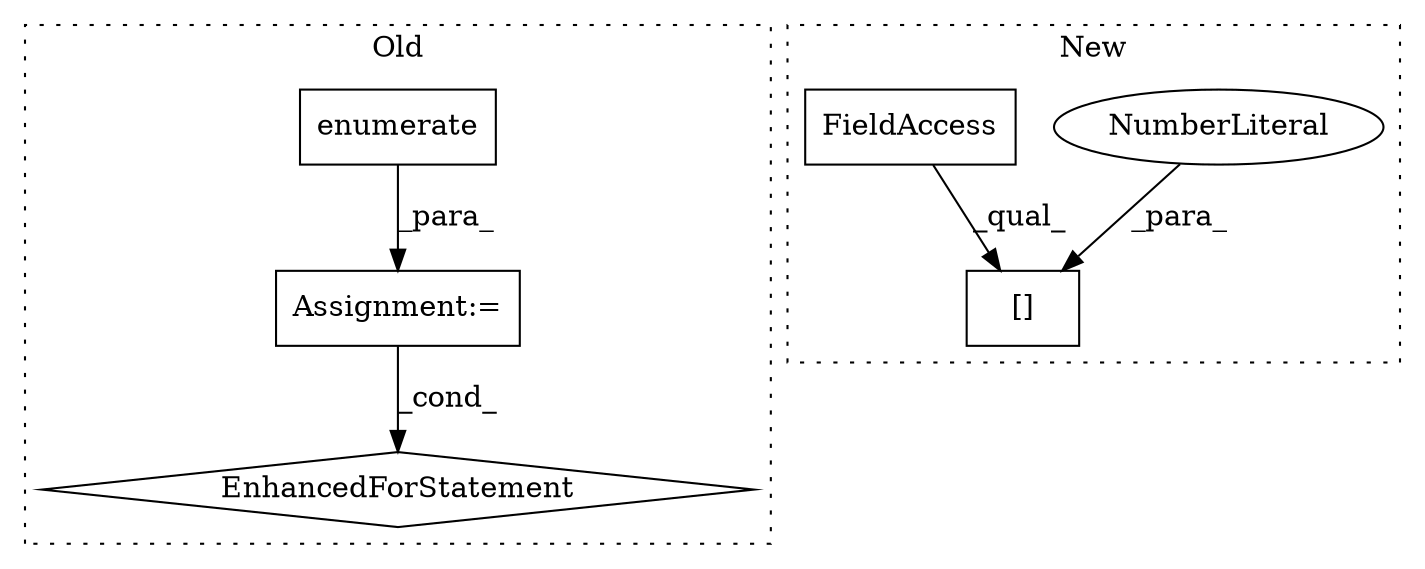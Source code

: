 digraph G {
subgraph cluster0 {
1 [label="enumerate" a="32" s="4161,4186" l="10,1" shape="box"];
4 [label="Assignment:=" a="7" s="4086,4187" l="63,2" shape="box"];
5 [label="EnhancedForStatement" a="70" s="4086,4187" l="63,2" shape="diamond"];
label = "Old";
style="dotted";
}
subgraph cluster1 {
2 [label="[]" a="2" s="5788,5835" l="46,1" shape="box"];
3 [label="NumberLiteral" a="34" s="5834" l="1" shape="ellipse"];
6 [label="FieldAccess" a="22" s="5788" l="45" shape="box"];
label = "New";
style="dotted";
}
1 -> 4 [label="_para_"];
3 -> 2 [label="_para_"];
4 -> 5 [label="_cond_"];
6 -> 2 [label="_qual_"];
}